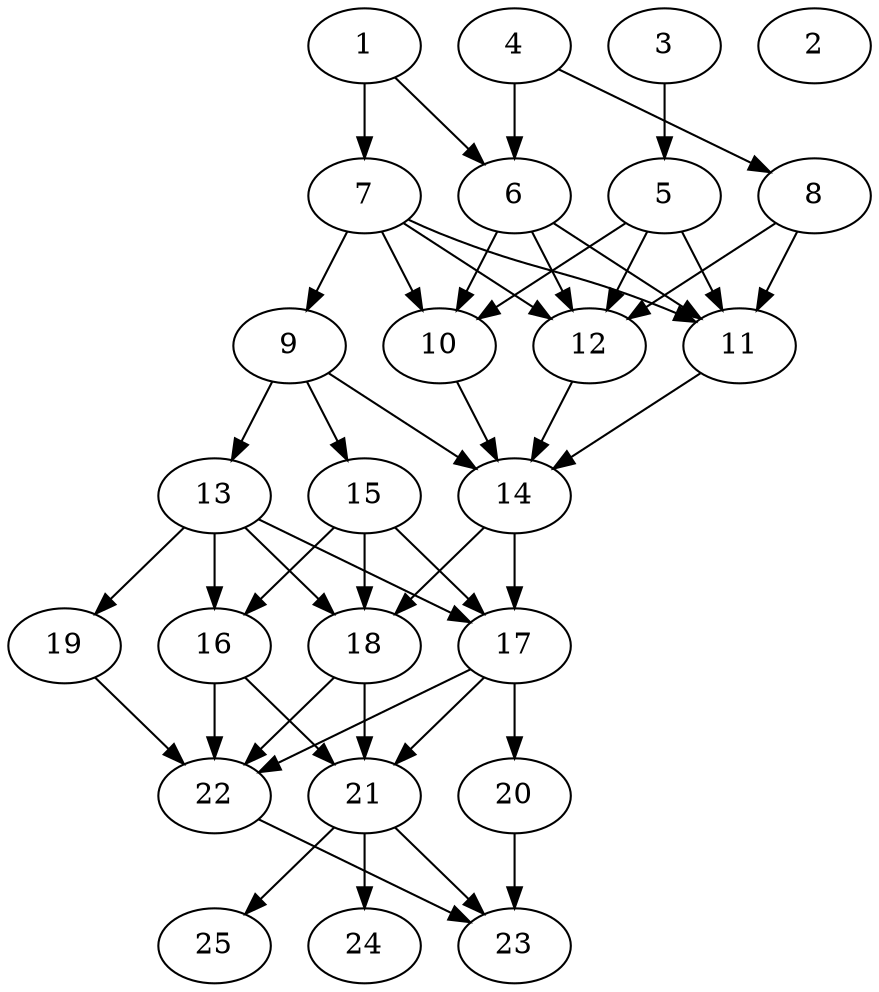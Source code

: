 // DAG automatically generated by daggen at Thu Oct  3 14:00:39 2019
// ./daggen --dot -n 25 --ccr 0.5 --fat 0.5 --regular 0.7 --density 0.9 --mindata 5242880 --maxdata 52428800 
digraph G {
  1 [size="70998016", alpha="0.15", expect_size="35499008"] 
  1 -> 6 [size ="35499008"]
  1 -> 7 [size ="35499008"]
  2 [size="40773632", alpha="0.12", expect_size="20386816"] 
  3 [size="25843712", alpha="0.01", expect_size="12921856"] 
  3 -> 5 [size ="12921856"]
  4 [size="47863808", alpha="0.15", expect_size="23931904"] 
  4 -> 6 [size ="23931904"]
  4 -> 8 [size ="23931904"]
  5 [size="84738048", alpha="0.07", expect_size="42369024"] 
  5 -> 10 [size ="42369024"]
  5 -> 11 [size ="42369024"]
  5 -> 12 [size ="42369024"]
  6 [size="66203648", alpha="0.10", expect_size="33101824"] 
  6 -> 10 [size ="33101824"]
  6 -> 11 [size ="33101824"]
  6 -> 12 [size ="33101824"]
  7 [size="31547392", alpha="0.11", expect_size="15773696"] 
  7 -> 9 [size ="15773696"]
  7 -> 10 [size ="15773696"]
  7 -> 11 [size ="15773696"]
  7 -> 12 [size ="15773696"]
  8 [size="22773760", alpha="0.03", expect_size="11386880"] 
  8 -> 11 [size ="11386880"]
  8 -> 12 [size ="11386880"]
  9 [size="99831808", alpha="0.13", expect_size="49915904"] 
  9 -> 13 [size ="49915904"]
  9 -> 14 [size ="49915904"]
  9 -> 15 [size ="49915904"]
  10 [size="29870080", alpha="0.19", expect_size="14935040"] 
  10 -> 14 [size ="14935040"]
  11 [size="64870400", alpha="0.10", expect_size="32435200"] 
  11 -> 14 [size ="32435200"]
  12 [size="39309312", alpha="0.01", expect_size="19654656"] 
  12 -> 14 [size ="19654656"]
  13 [size="97804288", alpha="0.09", expect_size="48902144"] 
  13 -> 16 [size ="48902144"]
  13 -> 17 [size ="48902144"]
  13 -> 18 [size ="48902144"]
  13 -> 19 [size ="48902144"]
  14 [size="101232640", alpha="0.19", expect_size="50616320"] 
  14 -> 17 [size ="50616320"]
  14 -> 18 [size ="50616320"]
  15 [size="79196160", alpha="0.15", expect_size="39598080"] 
  15 -> 16 [size ="39598080"]
  15 -> 17 [size ="39598080"]
  15 -> 18 [size ="39598080"]
  16 [size="19591168", alpha="0.01", expect_size="9795584"] 
  16 -> 21 [size ="9795584"]
  16 -> 22 [size ="9795584"]
  17 [size="64651264", alpha="0.02", expect_size="32325632"] 
  17 -> 20 [size ="32325632"]
  17 -> 21 [size ="32325632"]
  17 -> 22 [size ="32325632"]
  18 [size="23902208", alpha="0.01", expect_size="11951104"] 
  18 -> 21 [size ="11951104"]
  18 -> 22 [size ="11951104"]
  19 [size="35772416", alpha="0.13", expect_size="17886208"] 
  19 -> 22 [size ="17886208"]
  20 [size="96126976", alpha="0.16", expect_size="48063488"] 
  20 -> 23 [size ="48063488"]
  21 [size="92448768", alpha="0.12", expect_size="46224384"] 
  21 -> 23 [size ="46224384"]
  21 -> 24 [size ="46224384"]
  21 -> 25 [size ="46224384"]
  22 [size="44527616", alpha="0.14", expect_size="22263808"] 
  22 -> 23 [size ="22263808"]
  23 [size="47067136", alpha="0.20", expect_size="23533568"] 
  24 [size="90871808", alpha="0.13", expect_size="45435904"] 
  25 [size="87861248", alpha="0.03", expect_size="43930624"] 
}
